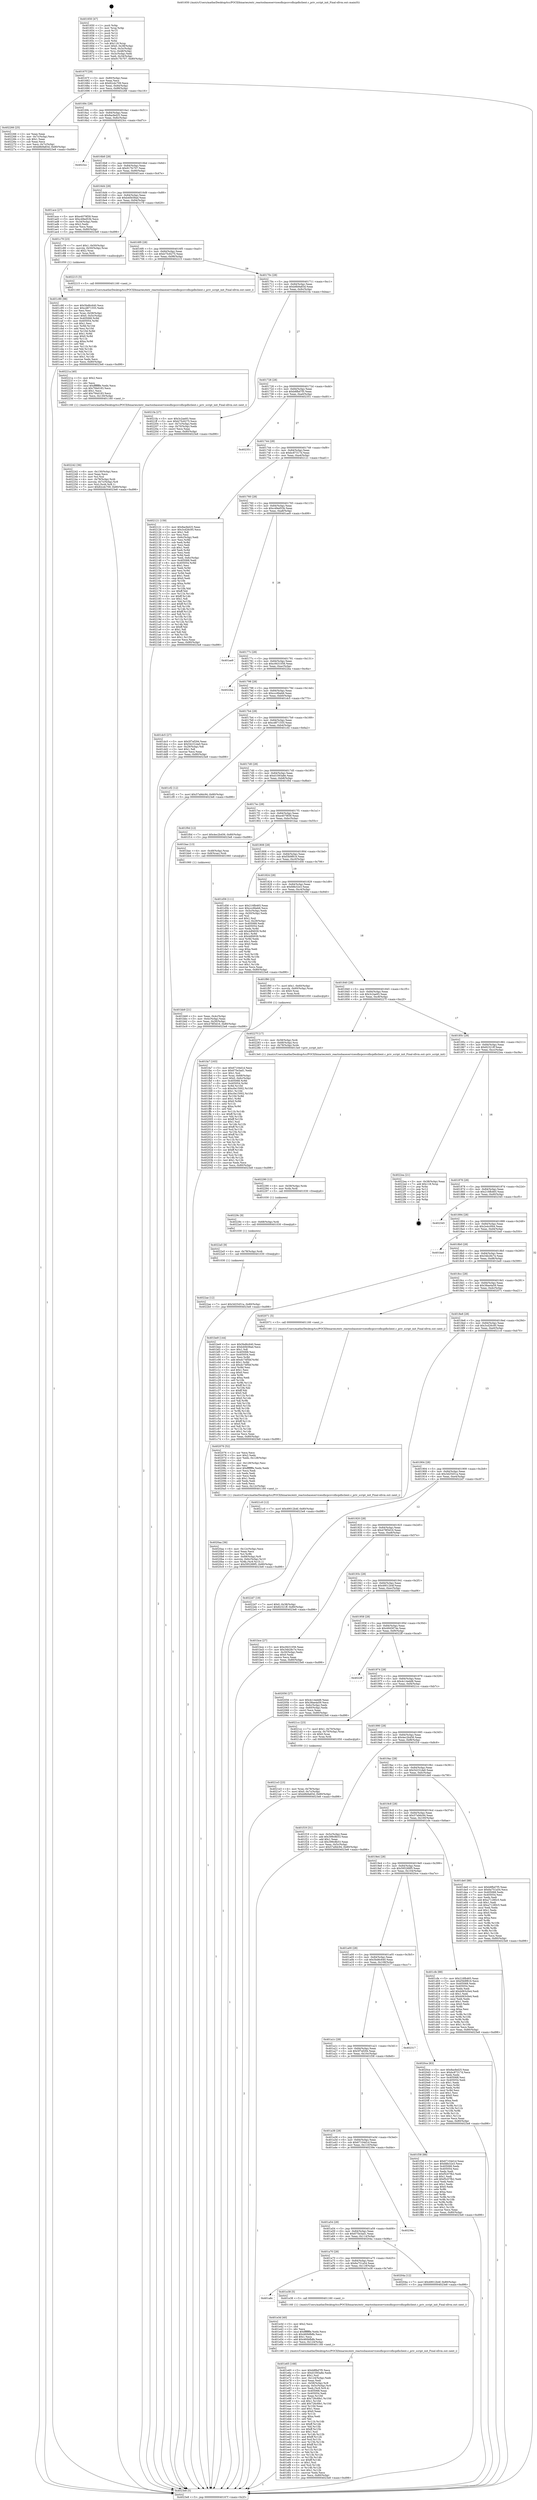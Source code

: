 digraph "0x401650" {
  label = "0x401650 (/mnt/c/Users/mathe/Desktop/tcc/POCII/binaries/extr_reactosbaseservicesdhcpcsvcdhcpdhclient.c_priv_script_init_Final-ollvm.out::main(0))"
  labelloc = "t"
  node[shape=record]

  Entry [label="",width=0.3,height=0.3,shape=circle,fillcolor=black,style=filled]
  "0x40167f" [label="{
     0x40167f [29]\l
     | [instrs]\l
     &nbsp;&nbsp;0x40167f \<+3\>: mov -0x80(%rbp),%eax\l
     &nbsp;&nbsp;0x401682 \<+2\>: mov %eax,%ecx\l
     &nbsp;&nbsp;0x401684 \<+6\>: sub $0x82cdc709,%ecx\l
     &nbsp;&nbsp;0x40168a \<+6\>: mov %eax,-0x84(%rbp)\l
     &nbsp;&nbsp;0x401690 \<+6\>: mov %ecx,-0x88(%rbp)\l
     &nbsp;&nbsp;0x401696 \<+6\>: je 0000000000402266 \<main+0xc16\>\l
  }"]
  "0x402266" [label="{
     0x402266 [25]\l
     | [instrs]\l
     &nbsp;&nbsp;0x402266 \<+2\>: xor %eax,%eax\l
     &nbsp;&nbsp;0x402268 \<+3\>: mov -0x7c(%rbp),%ecx\l
     &nbsp;&nbsp;0x40226b \<+3\>: sub $0x1,%eax\l
     &nbsp;&nbsp;0x40226e \<+2\>: sub %eax,%ecx\l
     &nbsp;&nbsp;0x402270 \<+3\>: mov %ecx,-0x7c(%rbp)\l
     &nbsp;&nbsp;0x402273 \<+7\>: movl $0xb8b9a83d,-0x80(%rbp)\l
     &nbsp;&nbsp;0x40227a \<+5\>: jmp 00000000004023e8 \<main+0xd98\>\l
  }"]
  "0x40169c" [label="{
     0x40169c [28]\l
     | [instrs]\l
     &nbsp;&nbsp;0x40169c \<+5\>: jmp 00000000004016a1 \<main+0x51\>\l
     &nbsp;&nbsp;0x4016a1 \<+6\>: mov -0x84(%rbp),%eax\l
     &nbsp;&nbsp;0x4016a7 \<+5\>: sub $0x8acfed25,%eax\l
     &nbsp;&nbsp;0x4016ac \<+6\>: mov %eax,-0x8c(%rbp)\l
     &nbsp;&nbsp;0x4016b2 \<+6\>: je 00000000004023cc \<main+0xd7c\>\l
  }"]
  Exit [label="",width=0.3,height=0.3,shape=circle,fillcolor=black,style=filled,peripheries=2]
  "0x4023cc" [label="{
     0x4023cc\l
  }", style=dashed]
  "0x4016b8" [label="{
     0x4016b8 [28]\l
     | [instrs]\l
     &nbsp;&nbsp;0x4016b8 \<+5\>: jmp 00000000004016bd \<main+0x6d\>\l
     &nbsp;&nbsp;0x4016bd \<+6\>: mov -0x84(%rbp),%eax\l
     &nbsp;&nbsp;0x4016c3 \<+5\>: sub $0x917fc707,%eax\l
     &nbsp;&nbsp;0x4016c8 \<+6\>: mov %eax,-0x90(%rbp)\l
     &nbsp;&nbsp;0x4016ce \<+6\>: je 0000000000401ace \<main+0x47e\>\l
  }"]
  "0x4022ae" [label="{
     0x4022ae [12]\l
     | [instrs]\l
     &nbsp;&nbsp;0x4022ae \<+7\>: movl $0x3d25451a,-0x80(%rbp)\l
     &nbsp;&nbsp;0x4022b5 \<+5\>: jmp 00000000004023e8 \<main+0xd98\>\l
  }"]
  "0x401ace" [label="{
     0x401ace [27]\l
     | [instrs]\l
     &nbsp;&nbsp;0x401ace \<+5\>: mov $0xe4079f39,%eax\l
     &nbsp;&nbsp;0x401ad3 \<+5\>: mov $0xc49ed53b,%ecx\l
     &nbsp;&nbsp;0x401ad8 \<+3\>: mov -0x34(%rbp),%edx\l
     &nbsp;&nbsp;0x401adb \<+3\>: cmp $0x2,%edx\l
     &nbsp;&nbsp;0x401ade \<+3\>: cmovne %ecx,%eax\l
     &nbsp;&nbsp;0x401ae1 \<+3\>: mov %eax,-0x80(%rbp)\l
     &nbsp;&nbsp;0x401ae4 \<+5\>: jmp 00000000004023e8 \<main+0xd98\>\l
  }"]
  "0x4016d4" [label="{
     0x4016d4 [28]\l
     | [instrs]\l
     &nbsp;&nbsp;0x4016d4 \<+5\>: jmp 00000000004016d9 \<main+0x89\>\l
     &nbsp;&nbsp;0x4016d9 \<+6\>: mov -0x84(%rbp),%eax\l
     &nbsp;&nbsp;0x4016df \<+5\>: sub $0xb40b58ad,%eax\l
     &nbsp;&nbsp;0x4016e4 \<+6\>: mov %eax,-0x94(%rbp)\l
     &nbsp;&nbsp;0x4016ea \<+6\>: je 0000000000401c79 \<main+0x629\>\l
  }"]
  "0x4023e8" [label="{
     0x4023e8 [5]\l
     | [instrs]\l
     &nbsp;&nbsp;0x4023e8 \<+5\>: jmp 000000000040167f \<main+0x2f\>\l
  }"]
  "0x401650" [label="{
     0x401650 [47]\l
     | [instrs]\l
     &nbsp;&nbsp;0x401650 \<+1\>: push %rbp\l
     &nbsp;&nbsp;0x401651 \<+3\>: mov %rsp,%rbp\l
     &nbsp;&nbsp;0x401654 \<+2\>: push %r15\l
     &nbsp;&nbsp;0x401656 \<+2\>: push %r14\l
     &nbsp;&nbsp;0x401658 \<+2\>: push %r13\l
     &nbsp;&nbsp;0x40165a \<+2\>: push %r12\l
     &nbsp;&nbsp;0x40165c \<+1\>: push %rbx\l
     &nbsp;&nbsp;0x40165d \<+7\>: sub $0x118,%rsp\l
     &nbsp;&nbsp;0x401664 \<+7\>: movl $0x0,-0x38(%rbp)\l
     &nbsp;&nbsp;0x40166b \<+3\>: mov %edi,-0x3c(%rbp)\l
     &nbsp;&nbsp;0x40166e \<+4\>: mov %rsi,-0x48(%rbp)\l
     &nbsp;&nbsp;0x401672 \<+3\>: mov -0x3c(%rbp),%edi\l
     &nbsp;&nbsp;0x401675 \<+3\>: mov %edi,-0x34(%rbp)\l
     &nbsp;&nbsp;0x401678 \<+7\>: movl $0x917fc707,-0x80(%rbp)\l
  }"]
  "0x4022a5" [label="{
     0x4022a5 [9]\l
     | [instrs]\l
     &nbsp;&nbsp;0x4022a5 \<+4\>: mov -0x78(%rbp),%rdi\l
     &nbsp;&nbsp;0x4022a9 \<+5\>: call 0000000000401030 \<free@plt\>\l
     | [calls]\l
     &nbsp;&nbsp;0x401030 \{1\} (unknown)\l
  }"]
  "0x401c79" [label="{
     0x401c79 [23]\l
     | [instrs]\l
     &nbsp;&nbsp;0x401c79 \<+7\>: movl $0x1,-0x50(%rbp)\l
     &nbsp;&nbsp;0x401c80 \<+4\>: movslq -0x50(%rbp),%rax\l
     &nbsp;&nbsp;0x401c84 \<+4\>: shl $0x2,%rax\l
     &nbsp;&nbsp;0x401c88 \<+3\>: mov %rax,%rdi\l
     &nbsp;&nbsp;0x401c8b \<+5\>: call 0000000000401050 \<malloc@plt\>\l
     | [calls]\l
     &nbsp;&nbsp;0x401050 \{1\} (unknown)\l
  }"]
  "0x4016f0" [label="{
     0x4016f0 [28]\l
     | [instrs]\l
     &nbsp;&nbsp;0x4016f0 \<+5\>: jmp 00000000004016f5 \<main+0xa5\>\l
     &nbsp;&nbsp;0x4016f5 \<+6\>: mov -0x84(%rbp),%eax\l
     &nbsp;&nbsp;0x4016fb \<+5\>: sub $0xb75c6275,%eax\l
     &nbsp;&nbsp;0x401700 \<+6\>: mov %eax,-0x98(%rbp)\l
     &nbsp;&nbsp;0x401706 \<+6\>: je 0000000000402215 \<main+0xbc5\>\l
  }"]
  "0x40229c" [label="{
     0x40229c [9]\l
     | [instrs]\l
     &nbsp;&nbsp;0x40229c \<+4\>: mov -0x68(%rbp),%rdi\l
     &nbsp;&nbsp;0x4022a0 \<+5\>: call 0000000000401030 \<free@plt\>\l
     | [calls]\l
     &nbsp;&nbsp;0x401030 \{1\} (unknown)\l
  }"]
  "0x402215" [label="{
     0x402215 [5]\l
     | [instrs]\l
     &nbsp;&nbsp;0x402215 \<+5\>: call 0000000000401160 \<next_i\>\l
     | [calls]\l
     &nbsp;&nbsp;0x401160 \{1\} (/mnt/c/Users/mathe/Desktop/tcc/POCII/binaries/extr_reactosbaseservicesdhcpcsvcdhcpdhclient.c_priv_script_init_Final-ollvm.out::next_i)\l
  }"]
  "0x40170c" [label="{
     0x40170c [28]\l
     | [instrs]\l
     &nbsp;&nbsp;0x40170c \<+5\>: jmp 0000000000401711 \<main+0xc1\>\l
     &nbsp;&nbsp;0x401711 \<+6\>: mov -0x84(%rbp),%eax\l
     &nbsp;&nbsp;0x401717 \<+5\>: sub $0xb8b9a83d,%eax\l
     &nbsp;&nbsp;0x40171c \<+6\>: mov %eax,-0x9c(%rbp)\l
     &nbsp;&nbsp;0x401722 \<+6\>: je 00000000004021fa \<main+0xbaa\>\l
  }"]
  "0x402290" [label="{
     0x402290 [12]\l
     | [instrs]\l
     &nbsp;&nbsp;0x402290 \<+4\>: mov -0x58(%rbp),%rdx\l
     &nbsp;&nbsp;0x402294 \<+3\>: mov %rdx,%rdi\l
     &nbsp;&nbsp;0x402297 \<+5\>: call 0000000000401030 \<free@plt\>\l
     | [calls]\l
     &nbsp;&nbsp;0x401030 \{1\} (unknown)\l
  }"]
  "0x4021fa" [label="{
     0x4021fa [27]\l
     | [instrs]\l
     &nbsp;&nbsp;0x4021fa \<+5\>: mov $0x3c2ae93,%eax\l
     &nbsp;&nbsp;0x4021ff \<+5\>: mov $0xb75c6275,%ecx\l
     &nbsp;&nbsp;0x402204 \<+3\>: mov -0x7c(%rbp),%edx\l
     &nbsp;&nbsp;0x402207 \<+3\>: cmp -0x70(%rbp),%edx\l
     &nbsp;&nbsp;0x40220a \<+3\>: cmovl %ecx,%eax\l
     &nbsp;&nbsp;0x40220d \<+3\>: mov %eax,-0x80(%rbp)\l
     &nbsp;&nbsp;0x402210 \<+5\>: jmp 00000000004023e8 \<main+0xd98\>\l
  }"]
  "0x401728" [label="{
     0x401728 [28]\l
     | [instrs]\l
     &nbsp;&nbsp;0x401728 \<+5\>: jmp 000000000040172d \<main+0xdd\>\l
     &nbsp;&nbsp;0x40172d \<+6\>: mov -0x84(%rbp),%eax\l
     &nbsp;&nbsp;0x401733 \<+5\>: sub $0xb8fbd7f5,%eax\l
     &nbsp;&nbsp;0x401738 \<+6\>: mov %eax,-0xa0(%rbp)\l
     &nbsp;&nbsp;0x40173e \<+6\>: je 0000000000402351 \<main+0xd01\>\l
  }"]
  "0x402242" [label="{
     0x402242 [36]\l
     | [instrs]\l
     &nbsp;&nbsp;0x402242 \<+6\>: mov -0x130(%rbp),%ecx\l
     &nbsp;&nbsp;0x402248 \<+3\>: imul %eax,%ecx\l
     &nbsp;&nbsp;0x40224b \<+3\>: mov %cl,%sil\l
     &nbsp;&nbsp;0x40224e \<+4\>: mov -0x78(%rbp),%rdi\l
     &nbsp;&nbsp;0x402252 \<+4\>: movslq -0x7c(%rbp),%r8\l
     &nbsp;&nbsp;0x402256 \<+4\>: mov %sil,(%rdi,%r8,1)\l
     &nbsp;&nbsp;0x40225a \<+7\>: movl $0x82cdc709,-0x80(%rbp)\l
     &nbsp;&nbsp;0x402261 \<+5\>: jmp 00000000004023e8 \<main+0xd98\>\l
  }"]
  "0x402351" [label="{
     0x402351\l
  }", style=dashed]
  "0x401744" [label="{
     0x401744 [28]\l
     | [instrs]\l
     &nbsp;&nbsp;0x401744 \<+5\>: jmp 0000000000401749 \<main+0xf9\>\l
     &nbsp;&nbsp;0x401749 \<+6\>: mov -0x84(%rbp),%eax\l
     &nbsp;&nbsp;0x40174f \<+5\>: sub $0xbc87317d,%eax\l
     &nbsp;&nbsp;0x401754 \<+6\>: mov %eax,-0xa4(%rbp)\l
     &nbsp;&nbsp;0x40175a \<+6\>: je 0000000000402121 \<main+0xad1\>\l
  }"]
  "0x40221a" [label="{
     0x40221a [40]\l
     | [instrs]\l
     &nbsp;&nbsp;0x40221a \<+5\>: mov $0x2,%ecx\l
     &nbsp;&nbsp;0x40221f \<+1\>: cltd\l
     &nbsp;&nbsp;0x402220 \<+2\>: idiv %ecx\l
     &nbsp;&nbsp;0x402222 \<+6\>: imul $0xfffffffe,%edx,%ecx\l
     &nbsp;&nbsp;0x402228 \<+6\>: sub $0x794d183,%ecx\l
     &nbsp;&nbsp;0x40222e \<+3\>: add $0x1,%ecx\l
     &nbsp;&nbsp;0x402231 \<+6\>: add $0x794d183,%ecx\l
     &nbsp;&nbsp;0x402237 \<+6\>: mov %ecx,-0x130(%rbp)\l
     &nbsp;&nbsp;0x40223d \<+5\>: call 0000000000401160 \<next_i\>\l
     | [calls]\l
     &nbsp;&nbsp;0x401160 \{1\} (/mnt/c/Users/mathe/Desktop/tcc/POCII/binaries/extr_reactosbaseservicesdhcpcsvcdhcpdhclient.c_priv_script_init_Final-ollvm.out::next_i)\l
  }"]
  "0x402121" [label="{
     0x402121 [159]\l
     | [instrs]\l
     &nbsp;&nbsp;0x402121 \<+5\>: mov $0x8acfed25,%eax\l
     &nbsp;&nbsp;0x402126 \<+5\>: mov $0x3cd26c95,%ecx\l
     &nbsp;&nbsp;0x40212b \<+2\>: mov $0x1,%dl\l
     &nbsp;&nbsp;0x40212d \<+2\>: xor %esi,%esi\l
     &nbsp;&nbsp;0x40212f \<+3\>: mov -0x6c(%rbp),%edi\l
     &nbsp;&nbsp;0x402132 \<+3\>: mov %esi,%r8d\l
     &nbsp;&nbsp;0x402135 \<+3\>: sub %edi,%r8d\l
     &nbsp;&nbsp;0x402138 \<+2\>: mov %esi,%edi\l
     &nbsp;&nbsp;0x40213a \<+3\>: sub $0x1,%edi\l
     &nbsp;&nbsp;0x40213d \<+3\>: add %edi,%r8d\l
     &nbsp;&nbsp;0x402140 \<+2\>: mov %esi,%edi\l
     &nbsp;&nbsp;0x402142 \<+3\>: sub %r8d,%edi\l
     &nbsp;&nbsp;0x402145 \<+3\>: mov %edi,-0x6c(%rbp)\l
     &nbsp;&nbsp;0x402148 \<+7\>: mov 0x405068,%edi\l
     &nbsp;&nbsp;0x40214f \<+8\>: mov 0x405054,%r8d\l
     &nbsp;&nbsp;0x402157 \<+3\>: sub $0x1,%esi\l
     &nbsp;&nbsp;0x40215a \<+3\>: mov %edi,%r9d\l
     &nbsp;&nbsp;0x40215d \<+3\>: add %esi,%r9d\l
     &nbsp;&nbsp;0x402160 \<+4\>: imul %r9d,%edi\l
     &nbsp;&nbsp;0x402164 \<+3\>: and $0x1,%edi\l
     &nbsp;&nbsp;0x402167 \<+3\>: cmp $0x0,%edi\l
     &nbsp;&nbsp;0x40216a \<+4\>: sete %r10b\l
     &nbsp;&nbsp;0x40216e \<+4\>: cmp $0xa,%r8d\l
     &nbsp;&nbsp;0x402172 \<+4\>: setl %r11b\l
     &nbsp;&nbsp;0x402176 \<+3\>: mov %r10b,%bl\l
     &nbsp;&nbsp;0x402179 \<+3\>: xor $0xff,%bl\l
     &nbsp;&nbsp;0x40217c \<+3\>: mov %r11b,%r14b\l
     &nbsp;&nbsp;0x40217f \<+4\>: xor $0xff,%r14b\l
     &nbsp;&nbsp;0x402183 \<+3\>: xor $0x1,%dl\l
     &nbsp;&nbsp;0x402186 \<+3\>: mov %bl,%r15b\l
     &nbsp;&nbsp;0x402189 \<+4\>: and $0xff,%r15b\l
     &nbsp;&nbsp;0x40218d \<+3\>: and %dl,%r10b\l
     &nbsp;&nbsp;0x402190 \<+3\>: mov %r14b,%r12b\l
     &nbsp;&nbsp;0x402193 \<+4\>: and $0xff,%r12b\l
     &nbsp;&nbsp;0x402197 \<+3\>: and %dl,%r11b\l
     &nbsp;&nbsp;0x40219a \<+3\>: or %r10b,%r15b\l
     &nbsp;&nbsp;0x40219d \<+3\>: or %r11b,%r12b\l
     &nbsp;&nbsp;0x4021a0 \<+3\>: xor %r12b,%r15b\l
     &nbsp;&nbsp;0x4021a3 \<+3\>: or %r14b,%bl\l
     &nbsp;&nbsp;0x4021a6 \<+3\>: xor $0xff,%bl\l
     &nbsp;&nbsp;0x4021a9 \<+3\>: or $0x1,%dl\l
     &nbsp;&nbsp;0x4021ac \<+2\>: and %dl,%bl\l
     &nbsp;&nbsp;0x4021ae \<+3\>: or %bl,%r15b\l
     &nbsp;&nbsp;0x4021b1 \<+4\>: test $0x1,%r15b\l
     &nbsp;&nbsp;0x4021b5 \<+3\>: cmovne %ecx,%eax\l
     &nbsp;&nbsp;0x4021b8 \<+3\>: mov %eax,-0x80(%rbp)\l
     &nbsp;&nbsp;0x4021bb \<+5\>: jmp 00000000004023e8 \<main+0xd98\>\l
  }"]
  "0x401760" [label="{
     0x401760 [28]\l
     | [instrs]\l
     &nbsp;&nbsp;0x401760 \<+5\>: jmp 0000000000401765 \<main+0x115\>\l
     &nbsp;&nbsp;0x401765 \<+6\>: mov -0x84(%rbp),%eax\l
     &nbsp;&nbsp;0x40176b \<+5\>: sub $0xc49ed53b,%eax\l
     &nbsp;&nbsp;0x401770 \<+6\>: mov %eax,-0xa8(%rbp)\l
     &nbsp;&nbsp;0x401776 \<+6\>: je 0000000000401ae9 \<main+0x499\>\l
  }"]
  "0x4021e3" [label="{
     0x4021e3 [23]\l
     | [instrs]\l
     &nbsp;&nbsp;0x4021e3 \<+4\>: mov %rax,-0x78(%rbp)\l
     &nbsp;&nbsp;0x4021e7 \<+7\>: movl $0x0,-0x7c(%rbp)\l
     &nbsp;&nbsp;0x4021ee \<+7\>: movl $0xb8b9a83d,-0x80(%rbp)\l
     &nbsp;&nbsp;0x4021f5 \<+5\>: jmp 00000000004023e8 \<main+0xd98\>\l
  }"]
  "0x401ae9" [label="{
     0x401ae9\l
  }", style=dashed]
  "0x40177c" [label="{
     0x40177c [28]\l
     | [instrs]\l
     &nbsp;&nbsp;0x40177c \<+5\>: jmp 0000000000401781 \<main+0x131\>\l
     &nbsp;&nbsp;0x401781 \<+6\>: mov -0x84(%rbp),%eax\l
     &nbsp;&nbsp;0x401787 \<+5\>: sub $0xc9431056,%eax\l
     &nbsp;&nbsp;0x40178c \<+6\>: mov %eax,-0xac(%rbp)\l
     &nbsp;&nbsp;0x401792 \<+6\>: je 00000000004022ba \<main+0xc6a\>\l
  }"]
  "0x4020aa" [label="{
     0x4020aa [36]\l
     | [instrs]\l
     &nbsp;&nbsp;0x4020aa \<+6\>: mov -0x12c(%rbp),%ecx\l
     &nbsp;&nbsp;0x4020b0 \<+3\>: imul %eax,%ecx\l
     &nbsp;&nbsp;0x4020b3 \<+3\>: mov %cl,%r8b\l
     &nbsp;&nbsp;0x4020b6 \<+4\>: mov -0x68(%rbp),%r9\l
     &nbsp;&nbsp;0x4020ba \<+4\>: movslq -0x6c(%rbp),%r10\l
     &nbsp;&nbsp;0x4020be \<+4\>: mov %r8b,(%r9,%r10,1)\l
     &nbsp;&nbsp;0x4020c2 \<+7\>: movl $0x595289f5,-0x80(%rbp)\l
     &nbsp;&nbsp;0x4020c9 \<+5\>: jmp 00000000004023e8 \<main+0xd98\>\l
  }"]
  "0x4022ba" [label="{
     0x4022ba\l
  }", style=dashed]
  "0x401798" [label="{
     0x401798 [28]\l
     | [instrs]\l
     &nbsp;&nbsp;0x401798 \<+5\>: jmp 000000000040179d \<main+0x14d\>\l
     &nbsp;&nbsp;0x40179d \<+6\>: mov -0x84(%rbp),%eax\l
     &nbsp;&nbsp;0x4017a3 \<+5\>: sub $0xccc6beb6,%eax\l
     &nbsp;&nbsp;0x4017a8 \<+6\>: mov %eax,-0xb0(%rbp)\l
     &nbsp;&nbsp;0x4017ae \<+6\>: je 0000000000401dc5 \<main+0x775\>\l
  }"]
  "0x402076" [label="{
     0x402076 [52]\l
     | [instrs]\l
     &nbsp;&nbsp;0x402076 \<+2\>: xor %ecx,%ecx\l
     &nbsp;&nbsp;0x402078 \<+5\>: mov $0x2,%edx\l
     &nbsp;&nbsp;0x40207d \<+6\>: mov %edx,-0x128(%rbp)\l
     &nbsp;&nbsp;0x402083 \<+1\>: cltd\l
     &nbsp;&nbsp;0x402084 \<+6\>: mov -0x128(%rbp),%esi\l
     &nbsp;&nbsp;0x40208a \<+2\>: idiv %esi\l
     &nbsp;&nbsp;0x40208c \<+6\>: imul $0xfffffffe,%edx,%edx\l
     &nbsp;&nbsp;0x402092 \<+2\>: mov %ecx,%edi\l
     &nbsp;&nbsp;0x402094 \<+2\>: sub %edx,%edi\l
     &nbsp;&nbsp;0x402096 \<+2\>: mov %ecx,%edx\l
     &nbsp;&nbsp;0x402098 \<+3\>: sub $0x1,%edx\l
     &nbsp;&nbsp;0x40209b \<+2\>: add %edx,%edi\l
     &nbsp;&nbsp;0x40209d \<+2\>: sub %edi,%ecx\l
     &nbsp;&nbsp;0x40209f \<+6\>: mov %ecx,-0x12c(%rbp)\l
     &nbsp;&nbsp;0x4020a5 \<+5\>: call 0000000000401160 \<next_i\>\l
     | [calls]\l
     &nbsp;&nbsp;0x401160 \{1\} (/mnt/c/Users/mathe/Desktop/tcc/POCII/binaries/extr_reactosbaseservicesdhcpcsvcdhcpdhclient.c_priv_script_init_Final-ollvm.out::next_i)\l
  }"]
  "0x401dc5" [label="{
     0x401dc5 [27]\l
     | [instrs]\l
     &nbsp;&nbsp;0x401dc5 \<+5\>: mov $0x5f7ef294,%eax\l
     &nbsp;&nbsp;0x401dca \<+5\>: mov $0x54231da0,%ecx\l
     &nbsp;&nbsp;0x401dcf \<+3\>: mov -0x29(%rbp),%dl\l
     &nbsp;&nbsp;0x401dd2 \<+3\>: test $0x1,%dl\l
     &nbsp;&nbsp;0x401dd5 \<+3\>: cmovne %ecx,%eax\l
     &nbsp;&nbsp;0x401dd8 \<+3\>: mov %eax,-0x80(%rbp)\l
     &nbsp;&nbsp;0x401ddb \<+5\>: jmp 00000000004023e8 \<main+0xd98\>\l
  }"]
  "0x4017b4" [label="{
     0x4017b4 [28]\l
     | [instrs]\l
     &nbsp;&nbsp;0x4017b4 \<+5\>: jmp 00000000004017b9 \<main+0x169\>\l
     &nbsp;&nbsp;0x4017b9 \<+6\>: mov -0x84(%rbp),%eax\l
     &nbsp;&nbsp;0x4017bf \<+5\>: sub $0xcd871555,%eax\l
     &nbsp;&nbsp;0x4017c4 \<+6\>: mov %eax,-0xb4(%rbp)\l
     &nbsp;&nbsp;0x4017ca \<+6\>: je 0000000000401cf2 \<main+0x6a2\>\l
  }"]
  "0x401fa7" [label="{
     0x401fa7 [163]\l
     | [instrs]\l
     &nbsp;&nbsp;0x401fa7 \<+5\>: mov $0x67104d1d,%ecx\l
     &nbsp;&nbsp;0x401fac \<+5\>: mov $0x675e3ad1,%edx\l
     &nbsp;&nbsp;0x401fb1 \<+3\>: mov $0x1,%sil\l
     &nbsp;&nbsp;0x401fb4 \<+4\>: mov %rax,-0x68(%rbp)\l
     &nbsp;&nbsp;0x401fb8 \<+7\>: movl $0x0,-0x6c(%rbp)\l
     &nbsp;&nbsp;0x401fbf \<+8\>: mov 0x405068,%r8d\l
     &nbsp;&nbsp;0x401fc7 \<+8\>: mov 0x405054,%r9d\l
     &nbsp;&nbsp;0x401fcf \<+3\>: mov %r8d,%r10d\l
     &nbsp;&nbsp;0x401fd2 \<+7\>: sub $0xc0e15002,%r10d\l
     &nbsp;&nbsp;0x401fd9 \<+4\>: sub $0x1,%r10d\l
     &nbsp;&nbsp;0x401fdd \<+7\>: add $0xc0e15002,%r10d\l
     &nbsp;&nbsp;0x401fe4 \<+4\>: imul %r10d,%r8d\l
     &nbsp;&nbsp;0x401fe8 \<+4\>: and $0x1,%r8d\l
     &nbsp;&nbsp;0x401fec \<+4\>: cmp $0x0,%r8d\l
     &nbsp;&nbsp;0x401ff0 \<+4\>: sete %r11b\l
     &nbsp;&nbsp;0x401ff4 \<+4\>: cmp $0xa,%r9d\l
     &nbsp;&nbsp;0x401ff8 \<+3\>: setl %bl\l
     &nbsp;&nbsp;0x401ffb \<+3\>: mov %r11b,%r14b\l
     &nbsp;&nbsp;0x401ffe \<+4\>: xor $0xff,%r14b\l
     &nbsp;&nbsp;0x402002 \<+3\>: mov %bl,%r15b\l
     &nbsp;&nbsp;0x402005 \<+4\>: xor $0xff,%r15b\l
     &nbsp;&nbsp;0x402009 \<+4\>: xor $0x1,%sil\l
     &nbsp;&nbsp;0x40200d \<+3\>: mov %r14b,%r12b\l
     &nbsp;&nbsp;0x402010 \<+4\>: and $0xff,%r12b\l
     &nbsp;&nbsp;0x402014 \<+3\>: and %sil,%r11b\l
     &nbsp;&nbsp;0x402017 \<+3\>: mov %r15b,%r13b\l
     &nbsp;&nbsp;0x40201a \<+4\>: and $0xff,%r13b\l
     &nbsp;&nbsp;0x40201e \<+3\>: and %sil,%bl\l
     &nbsp;&nbsp;0x402021 \<+3\>: or %r11b,%r12b\l
     &nbsp;&nbsp;0x402024 \<+3\>: or %bl,%r13b\l
     &nbsp;&nbsp;0x402027 \<+3\>: xor %r13b,%r12b\l
     &nbsp;&nbsp;0x40202a \<+3\>: or %r15b,%r14b\l
     &nbsp;&nbsp;0x40202d \<+4\>: xor $0xff,%r14b\l
     &nbsp;&nbsp;0x402031 \<+4\>: or $0x1,%sil\l
     &nbsp;&nbsp;0x402035 \<+3\>: and %sil,%r14b\l
     &nbsp;&nbsp;0x402038 \<+3\>: or %r14b,%r12b\l
     &nbsp;&nbsp;0x40203b \<+4\>: test $0x1,%r12b\l
     &nbsp;&nbsp;0x40203f \<+3\>: cmovne %edx,%ecx\l
     &nbsp;&nbsp;0x402042 \<+3\>: mov %ecx,-0x80(%rbp)\l
     &nbsp;&nbsp;0x402045 \<+5\>: jmp 00000000004023e8 \<main+0xd98\>\l
  }"]
  "0x401cf2" [label="{
     0x401cf2 [12]\l
     | [instrs]\l
     &nbsp;&nbsp;0x401cf2 \<+7\>: movl $0x57a9dc94,-0x80(%rbp)\l
     &nbsp;&nbsp;0x401cf9 \<+5\>: jmp 00000000004023e8 \<main+0xd98\>\l
  }"]
  "0x4017d0" [label="{
     0x4017d0 [28]\l
     | [instrs]\l
     &nbsp;&nbsp;0x4017d0 \<+5\>: jmp 00000000004017d5 \<main+0x185\>\l
     &nbsp;&nbsp;0x4017d5 \<+6\>: mov -0x84(%rbp),%eax\l
     &nbsp;&nbsp;0x4017db \<+5\>: sub $0xd1093a8e,%eax\l
     &nbsp;&nbsp;0x4017e0 \<+6\>: mov %eax,-0xb8(%rbp)\l
     &nbsp;&nbsp;0x4017e6 \<+6\>: je 0000000000401f0d \<main+0x8bd\>\l
  }"]
  "0x401e65" [label="{
     0x401e65 [168]\l
     | [instrs]\l
     &nbsp;&nbsp;0x401e65 \<+5\>: mov $0xb8fbd7f5,%ecx\l
     &nbsp;&nbsp;0x401e6a \<+5\>: mov $0xd1093a8e,%edx\l
     &nbsp;&nbsp;0x401e6f \<+3\>: mov $0x1,%sil\l
     &nbsp;&nbsp;0x401e72 \<+6\>: mov -0x124(%rbp),%edi\l
     &nbsp;&nbsp;0x401e78 \<+3\>: imul %eax,%edi\l
     &nbsp;&nbsp;0x401e7b \<+4\>: mov -0x58(%rbp),%r8\l
     &nbsp;&nbsp;0x401e7f \<+4\>: movslq -0x5c(%rbp),%r9\l
     &nbsp;&nbsp;0x401e83 \<+4\>: mov %edi,(%r8,%r9,4)\l
     &nbsp;&nbsp;0x401e87 \<+7\>: mov 0x405068,%eax\l
     &nbsp;&nbsp;0x401e8e \<+7\>: mov 0x405054,%edi\l
     &nbsp;&nbsp;0x401e95 \<+3\>: mov %eax,%r10d\l
     &nbsp;&nbsp;0x401e98 \<+7\>: sub $0x726c6fe1,%r10d\l
     &nbsp;&nbsp;0x401e9f \<+4\>: sub $0x1,%r10d\l
     &nbsp;&nbsp;0x401ea3 \<+7\>: add $0x726c6fe1,%r10d\l
     &nbsp;&nbsp;0x401eaa \<+4\>: imul %r10d,%eax\l
     &nbsp;&nbsp;0x401eae \<+3\>: and $0x1,%eax\l
     &nbsp;&nbsp;0x401eb1 \<+3\>: cmp $0x0,%eax\l
     &nbsp;&nbsp;0x401eb4 \<+4\>: sete %r11b\l
     &nbsp;&nbsp;0x401eb8 \<+3\>: cmp $0xa,%edi\l
     &nbsp;&nbsp;0x401ebb \<+3\>: setl %bl\l
     &nbsp;&nbsp;0x401ebe \<+3\>: mov %r11b,%r14b\l
     &nbsp;&nbsp;0x401ec1 \<+4\>: xor $0xff,%r14b\l
     &nbsp;&nbsp;0x401ec5 \<+3\>: mov %bl,%r15b\l
     &nbsp;&nbsp;0x401ec8 \<+4\>: xor $0xff,%r15b\l
     &nbsp;&nbsp;0x401ecc \<+4\>: xor $0x1,%sil\l
     &nbsp;&nbsp;0x401ed0 \<+3\>: mov %r14b,%r12b\l
     &nbsp;&nbsp;0x401ed3 \<+4\>: and $0xff,%r12b\l
     &nbsp;&nbsp;0x401ed7 \<+3\>: and %sil,%r11b\l
     &nbsp;&nbsp;0x401eda \<+3\>: mov %r15b,%r13b\l
     &nbsp;&nbsp;0x401edd \<+4\>: and $0xff,%r13b\l
     &nbsp;&nbsp;0x401ee1 \<+3\>: and %sil,%bl\l
     &nbsp;&nbsp;0x401ee4 \<+3\>: or %r11b,%r12b\l
     &nbsp;&nbsp;0x401ee7 \<+3\>: or %bl,%r13b\l
     &nbsp;&nbsp;0x401eea \<+3\>: xor %r13b,%r12b\l
     &nbsp;&nbsp;0x401eed \<+3\>: or %r15b,%r14b\l
     &nbsp;&nbsp;0x401ef0 \<+4\>: xor $0xff,%r14b\l
     &nbsp;&nbsp;0x401ef4 \<+4\>: or $0x1,%sil\l
     &nbsp;&nbsp;0x401ef8 \<+3\>: and %sil,%r14b\l
     &nbsp;&nbsp;0x401efb \<+3\>: or %r14b,%r12b\l
     &nbsp;&nbsp;0x401efe \<+4\>: test $0x1,%r12b\l
     &nbsp;&nbsp;0x401f02 \<+3\>: cmovne %edx,%ecx\l
     &nbsp;&nbsp;0x401f05 \<+3\>: mov %ecx,-0x80(%rbp)\l
     &nbsp;&nbsp;0x401f08 \<+5\>: jmp 00000000004023e8 \<main+0xd98\>\l
  }"]
  "0x401f0d" [label="{
     0x401f0d [12]\l
     | [instrs]\l
     &nbsp;&nbsp;0x401f0d \<+7\>: movl $0x4ec2b456,-0x80(%rbp)\l
     &nbsp;&nbsp;0x401f14 \<+5\>: jmp 00000000004023e8 \<main+0xd98\>\l
  }"]
  "0x4017ec" [label="{
     0x4017ec [28]\l
     | [instrs]\l
     &nbsp;&nbsp;0x4017ec \<+5\>: jmp 00000000004017f1 \<main+0x1a1\>\l
     &nbsp;&nbsp;0x4017f1 \<+6\>: mov -0x84(%rbp),%eax\l
     &nbsp;&nbsp;0x4017f7 \<+5\>: sub $0xe4079f39,%eax\l
     &nbsp;&nbsp;0x4017fc \<+6\>: mov %eax,-0xbc(%rbp)\l
     &nbsp;&nbsp;0x401802 \<+6\>: je 0000000000401bac \<main+0x55c\>\l
  }"]
  "0x401e3d" [label="{
     0x401e3d [40]\l
     | [instrs]\l
     &nbsp;&nbsp;0x401e3d \<+5\>: mov $0x2,%ecx\l
     &nbsp;&nbsp;0x401e42 \<+1\>: cltd\l
     &nbsp;&nbsp;0x401e43 \<+2\>: idiv %ecx\l
     &nbsp;&nbsp;0x401e45 \<+6\>: imul $0xfffffffe,%edx,%ecx\l
     &nbsp;&nbsp;0x401e4b \<+6\>: sub $0x460bfb8b,%ecx\l
     &nbsp;&nbsp;0x401e51 \<+3\>: add $0x1,%ecx\l
     &nbsp;&nbsp;0x401e54 \<+6\>: add $0x460bfb8b,%ecx\l
     &nbsp;&nbsp;0x401e5a \<+6\>: mov %ecx,-0x124(%rbp)\l
     &nbsp;&nbsp;0x401e60 \<+5\>: call 0000000000401160 \<next_i\>\l
     | [calls]\l
     &nbsp;&nbsp;0x401160 \{1\} (/mnt/c/Users/mathe/Desktop/tcc/POCII/binaries/extr_reactosbaseservicesdhcpcsvcdhcpdhclient.c_priv_script_init_Final-ollvm.out::next_i)\l
  }"]
  "0x401bac" [label="{
     0x401bac [13]\l
     | [instrs]\l
     &nbsp;&nbsp;0x401bac \<+4\>: mov -0x48(%rbp),%rax\l
     &nbsp;&nbsp;0x401bb0 \<+4\>: mov 0x8(%rax),%rdi\l
     &nbsp;&nbsp;0x401bb4 \<+5\>: call 0000000000401060 \<atoi@plt\>\l
     | [calls]\l
     &nbsp;&nbsp;0x401060 \{1\} (unknown)\l
  }"]
  "0x401808" [label="{
     0x401808 [28]\l
     | [instrs]\l
     &nbsp;&nbsp;0x401808 \<+5\>: jmp 000000000040180d \<main+0x1bd\>\l
     &nbsp;&nbsp;0x40180d \<+6\>: mov -0x84(%rbp),%eax\l
     &nbsp;&nbsp;0x401813 \<+5\>: sub $0xf3b9f816,%eax\l
     &nbsp;&nbsp;0x401818 \<+6\>: mov %eax,-0xc0(%rbp)\l
     &nbsp;&nbsp;0x40181e \<+6\>: je 0000000000401d56 \<main+0x706\>\l
  }"]
  "0x401bb9" [label="{
     0x401bb9 [21]\l
     | [instrs]\l
     &nbsp;&nbsp;0x401bb9 \<+3\>: mov %eax,-0x4c(%rbp)\l
     &nbsp;&nbsp;0x401bbc \<+3\>: mov -0x4c(%rbp),%eax\l
     &nbsp;&nbsp;0x401bbf \<+3\>: mov %eax,-0x30(%rbp)\l
     &nbsp;&nbsp;0x401bc2 \<+7\>: movl $0x478f3d16,-0x80(%rbp)\l
     &nbsp;&nbsp;0x401bc9 \<+5\>: jmp 00000000004023e8 \<main+0xd98\>\l
  }"]
  "0x401a8c" [label="{
     0x401a8c\l
  }", style=dashed]
  "0x401d56" [label="{
     0x401d56 [111]\l
     | [instrs]\l
     &nbsp;&nbsp;0x401d56 \<+5\>: mov $0x216fb465,%eax\l
     &nbsp;&nbsp;0x401d5b \<+5\>: mov $0xccc6beb6,%ecx\l
     &nbsp;&nbsp;0x401d60 \<+3\>: mov -0x5c(%rbp),%edx\l
     &nbsp;&nbsp;0x401d63 \<+3\>: cmp -0x50(%rbp),%edx\l
     &nbsp;&nbsp;0x401d66 \<+4\>: setl %sil\l
     &nbsp;&nbsp;0x401d6a \<+4\>: and $0x1,%sil\l
     &nbsp;&nbsp;0x401d6e \<+4\>: mov %sil,-0x29(%rbp)\l
     &nbsp;&nbsp;0x401d72 \<+7\>: mov 0x405068,%edx\l
     &nbsp;&nbsp;0x401d79 \<+7\>: mov 0x405054,%edi\l
     &nbsp;&nbsp;0x401d80 \<+3\>: mov %edx,%r8d\l
     &nbsp;&nbsp;0x401d83 \<+7\>: add $0x4df4939,%r8d\l
     &nbsp;&nbsp;0x401d8a \<+4\>: sub $0x1,%r8d\l
     &nbsp;&nbsp;0x401d8e \<+7\>: sub $0x4df4939,%r8d\l
     &nbsp;&nbsp;0x401d95 \<+4\>: imul %r8d,%edx\l
     &nbsp;&nbsp;0x401d99 \<+3\>: and $0x1,%edx\l
     &nbsp;&nbsp;0x401d9c \<+3\>: cmp $0x0,%edx\l
     &nbsp;&nbsp;0x401d9f \<+4\>: sete %sil\l
     &nbsp;&nbsp;0x401da3 \<+3\>: cmp $0xa,%edi\l
     &nbsp;&nbsp;0x401da6 \<+4\>: setl %r9b\l
     &nbsp;&nbsp;0x401daa \<+3\>: mov %sil,%r10b\l
     &nbsp;&nbsp;0x401dad \<+3\>: and %r9b,%r10b\l
     &nbsp;&nbsp;0x401db0 \<+3\>: xor %r9b,%sil\l
     &nbsp;&nbsp;0x401db3 \<+3\>: or %sil,%r10b\l
     &nbsp;&nbsp;0x401db6 \<+4\>: test $0x1,%r10b\l
     &nbsp;&nbsp;0x401dba \<+3\>: cmovne %ecx,%eax\l
     &nbsp;&nbsp;0x401dbd \<+3\>: mov %eax,-0x80(%rbp)\l
     &nbsp;&nbsp;0x401dc0 \<+5\>: jmp 00000000004023e8 \<main+0xd98\>\l
  }"]
  "0x401824" [label="{
     0x401824 [28]\l
     | [instrs]\l
     &nbsp;&nbsp;0x401824 \<+5\>: jmp 0000000000401829 \<main+0x1d9\>\l
     &nbsp;&nbsp;0x401829 \<+6\>: mov -0x84(%rbp),%eax\l
     &nbsp;&nbsp;0x40182f \<+5\>: sub $0xfdfe32e3,%eax\l
     &nbsp;&nbsp;0x401834 \<+6\>: mov %eax,-0xc4(%rbp)\l
     &nbsp;&nbsp;0x40183a \<+6\>: je 0000000000401f90 \<main+0x940\>\l
  }"]
  "0x401e38" [label="{
     0x401e38 [5]\l
     | [instrs]\l
     &nbsp;&nbsp;0x401e38 \<+5\>: call 0000000000401160 \<next_i\>\l
     | [calls]\l
     &nbsp;&nbsp;0x401160 \{1\} (/mnt/c/Users/mathe/Desktop/tcc/POCII/binaries/extr_reactosbaseservicesdhcpcsvcdhcpdhclient.c_priv_script_init_Final-ollvm.out::next_i)\l
  }"]
  "0x401f90" [label="{
     0x401f90 [23]\l
     | [instrs]\l
     &nbsp;&nbsp;0x401f90 \<+7\>: movl $0x1,-0x60(%rbp)\l
     &nbsp;&nbsp;0x401f97 \<+4\>: movslq -0x60(%rbp),%rax\l
     &nbsp;&nbsp;0x401f9b \<+4\>: shl $0x0,%rax\l
     &nbsp;&nbsp;0x401f9f \<+3\>: mov %rax,%rdi\l
     &nbsp;&nbsp;0x401fa2 \<+5\>: call 0000000000401050 \<malloc@plt\>\l
     | [calls]\l
     &nbsp;&nbsp;0x401050 \{1\} (unknown)\l
  }"]
  "0x401840" [label="{
     0x401840 [28]\l
     | [instrs]\l
     &nbsp;&nbsp;0x401840 \<+5\>: jmp 0000000000401845 \<main+0x1f5\>\l
     &nbsp;&nbsp;0x401845 \<+6\>: mov -0x84(%rbp),%eax\l
     &nbsp;&nbsp;0x40184b \<+5\>: sub $0x3c2ae93,%eax\l
     &nbsp;&nbsp;0x401850 \<+6\>: mov %eax,-0xc8(%rbp)\l
     &nbsp;&nbsp;0x401856 \<+6\>: je 000000000040227f \<main+0xc2f\>\l
  }"]
  "0x401a70" [label="{
     0x401a70 [28]\l
     | [instrs]\l
     &nbsp;&nbsp;0x401a70 \<+5\>: jmp 0000000000401a75 \<main+0x425\>\l
     &nbsp;&nbsp;0x401a75 \<+6\>: mov -0x84(%rbp),%eax\l
     &nbsp;&nbsp;0x401a7b \<+5\>: sub $0x6a751a54,%eax\l
     &nbsp;&nbsp;0x401a80 \<+6\>: mov %eax,-0x118(%rbp)\l
     &nbsp;&nbsp;0x401a86 \<+6\>: je 0000000000401e38 \<main+0x7e8\>\l
  }"]
  "0x40227f" [label="{
     0x40227f [17]\l
     | [instrs]\l
     &nbsp;&nbsp;0x40227f \<+4\>: mov -0x58(%rbp),%rdi\l
     &nbsp;&nbsp;0x402283 \<+4\>: mov -0x68(%rbp),%rsi\l
     &nbsp;&nbsp;0x402287 \<+4\>: mov -0x78(%rbp),%rdx\l
     &nbsp;&nbsp;0x40228b \<+5\>: call 00000000004013e0 \<priv_script_init\>\l
     | [calls]\l
     &nbsp;&nbsp;0x4013e0 \{1\} (/mnt/c/Users/mathe/Desktop/tcc/POCII/binaries/extr_reactosbaseservicesdhcpcsvcdhcpdhclient.c_priv_script_init_Final-ollvm.out::priv_script_init)\l
  }"]
  "0x40185c" [label="{
     0x40185c [28]\l
     | [instrs]\l
     &nbsp;&nbsp;0x40185c \<+5\>: jmp 0000000000401861 \<main+0x211\>\l
     &nbsp;&nbsp;0x401861 \<+6\>: mov -0x84(%rbp),%eax\l
     &nbsp;&nbsp;0x401867 \<+5\>: sub $0x82321ff,%eax\l
     &nbsp;&nbsp;0x40186c \<+6\>: mov %eax,-0xcc(%rbp)\l
     &nbsp;&nbsp;0x401872 \<+6\>: je 00000000004022ea \<main+0xc9a\>\l
  }"]
  "0x40204a" [label="{
     0x40204a [12]\l
     | [instrs]\l
     &nbsp;&nbsp;0x40204a \<+7\>: movl $0x49012b4f,-0x80(%rbp)\l
     &nbsp;&nbsp;0x402051 \<+5\>: jmp 00000000004023e8 \<main+0xd98\>\l
  }"]
  "0x4022ea" [label="{
     0x4022ea [21]\l
     | [instrs]\l
     &nbsp;&nbsp;0x4022ea \<+3\>: mov -0x38(%rbp),%eax\l
     &nbsp;&nbsp;0x4022ed \<+7\>: add $0x118,%rsp\l
     &nbsp;&nbsp;0x4022f4 \<+1\>: pop %rbx\l
     &nbsp;&nbsp;0x4022f5 \<+2\>: pop %r12\l
     &nbsp;&nbsp;0x4022f7 \<+2\>: pop %r13\l
     &nbsp;&nbsp;0x4022f9 \<+2\>: pop %r14\l
     &nbsp;&nbsp;0x4022fb \<+2\>: pop %r15\l
     &nbsp;&nbsp;0x4022fd \<+1\>: pop %rbp\l
     &nbsp;&nbsp;0x4022fe \<+1\>: ret\l
  }"]
  "0x401878" [label="{
     0x401878 [28]\l
     | [instrs]\l
     &nbsp;&nbsp;0x401878 \<+5\>: jmp 000000000040187d \<main+0x22d\>\l
     &nbsp;&nbsp;0x40187d \<+6\>: mov -0x84(%rbp),%eax\l
     &nbsp;&nbsp;0x401883 \<+5\>: sub $0x216fb465,%eax\l
     &nbsp;&nbsp;0x401888 \<+6\>: mov %eax,-0xd0(%rbp)\l
     &nbsp;&nbsp;0x40188e \<+6\>: je 0000000000402345 \<main+0xcf5\>\l
  }"]
  "0x401a54" [label="{
     0x401a54 [28]\l
     | [instrs]\l
     &nbsp;&nbsp;0x401a54 \<+5\>: jmp 0000000000401a59 \<main+0x409\>\l
     &nbsp;&nbsp;0x401a59 \<+6\>: mov -0x84(%rbp),%eax\l
     &nbsp;&nbsp;0x401a5f \<+5\>: sub $0x675e3ad1,%eax\l
     &nbsp;&nbsp;0x401a64 \<+6\>: mov %eax,-0x114(%rbp)\l
     &nbsp;&nbsp;0x401a6a \<+6\>: je 000000000040204a \<main+0x9fa\>\l
  }"]
  "0x402345" [label="{
     0x402345\l
  }", style=dashed]
  "0x401894" [label="{
     0x401894 [28]\l
     | [instrs]\l
     &nbsp;&nbsp;0x401894 \<+5\>: jmp 0000000000401899 \<main+0x249\>\l
     &nbsp;&nbsp;0x401899 \<+6\>: mov -0x84(%rbp),%eax\l
     &nbsp;&nbsp;0x40189f \<+5\>: sub $0x2e4c0f44,%eax\l
     &nbsp;&nbsp;0x4018a4 \<+6\>: mov %eax,-0xd4(%rbp)\l
     &nbsp;&nbsp;0x4018aa \<+6\>: je 0000000000401ba0 \<main+0x550\>\l
  }"]
  "0x40239e" [label="{
     0x40239e\l
  }", style=dashed]
  "0x401ba0" [label="{
     0x401ba0\l
  }", style=dashed]
  "0x4018b0" [label="{
     0x4018b0 [28]\l
     | [instrs]\l
     &nbsp;&nbsp;0x4018b0 \<+5\>: jmp 00000000004018b5 \<main+0x265\>\l
     &nbsp;&nbsp;0x4018b5 \<+6\>: mov -0x84(%rbp),%eax\l
     &nbsp;&nbsp;0x4018bb \<+5\>: sub $0x34b28c7e,%eax\l
     &nbsp;&nbsp;0x4018c0 \<+6\>: mov %eax,-0xd8(%rbp)\l
     &nbsp;&nbsp;0x4018c6 \<+6\>: je 0000000000401be9 \<main+0x599\>\l
  }"]
  "0x401a38" [label="{
     0x401a38 [28]\l
     | [instrs]\l
     &nbsp;&nbsp;0x401a38 \<+5\>: jmp 0000000000401a3d \<main+0x3ed\>\l
     &nbsp;&nbsp;0x401a3d \<+6\>: mov -0x84(%rbp),%eax\l
     &nbsp;&nbsp;0x401a43 \<+5\>: sub $0x67104d1d,%eax\l
     &nbsp;&nbsp;0x401a48 \<+6\>: mov %eax,-0x110(%rbp)\l
     &nbsp;&nbsp;0x401a4e \<+6\>: je 000000000040239e \<main+0xd4e\>\l
  }"]
  "0x401be9" [label="{
     0x401be9 [144]\l
     | [instrs]\l
     &nbsp;&nbsp;0x401be9 \<+5\>: mov $0x5bd6c640,%eax\l
     &nbsp;&nbsp;0x401bee \<+5\>: mov $0xb40b58ad,%ecx\l
     &nbsp;&nbsp;0x401bf3 \<+2\>: mov $0x1,%dl\l
     &nbsp;&nbsp;0x401bf5 \<+7\>: mov 0x405068,%esi\l
     &nbsp;&nbsp;0x401bfc \<+7\>: mov 0x405054,%edi\l
     &nbsp;&nbsp;0x401c03 \<+3\>: mov %esi,%r8d\l
     &nbsp;&nbsp;0x401c06 \<+7\>: add $0xdc74f5bf,%r8d\l
     &nbsp;&nbsp;0x401c0d \<+4\>: sub $0x1,%r8d\l
     &nbsp;&nbsp;0x401c11 \<+7\>: sub $0xdc74f5bf,%r8d\l
     &nbsp;&nbsp;0x401c18 \<+4\>: imul %r8d,%esi\l
     &nbsp;&nbsp;0x401c1c \<+3\>: and $0x1,%esi\l
     &nbsp;&nbsp;0x401c1f \<+3\>: cmp $0x0,%esi\l
     &nbsp;&nbsp;0x401c22 \<+4\>: sete %r9b\l
     &nbsp;&nbsp;0x401c26 \<+3\>: cmp $0xa,%edi\l
     &nbsp;&nbsp;0x401c29 \<+4\>: setl %r10b\l
     &nbsp;&nbsp;0x401c2d \<+3\>: mov %r9b,%r11b\l
     &nbsp;&nbsp;0x401c30 \<+4\>: xor $0xff,%r11b\l
     &nbsp;&nbsp;0x401c34 \<+3\>: mov %r10b,%bl\l
     &nbsp;&nbsp;0x401c37 \<+3\>: xor $0xff,%bl\l
     &nbsp;&nbsp;0x401c3a \<+3\>: xor $0x0,%dl\l
     &nbsp;&nbsp;0x401c3d \<+3\>: mov %r11b,%r14b\l
     &nbsp;&nbsp;0x401c40 \<+4\>: and $0x0,%r14b\l
     &nbsp;&nbsp;0x401c44 \<+3\>: and %dl,%r9b\l
     &nbsp;&nbsp;0x401c47 \<+3\>: mov %bl,%r15b\l
     &nbsp;&nbsp;0x401c4a \<+4\>: and $0x0,%r15b\l
     &nbsp;&nbsp;0x401c4e \<+3\>: and %dl,%r10b\l
     &nbsp;&nbsp;0x401c51 \<+3\>: or %r9b,%r14b\l
     &nbsp;&nbsp;0x401c54 \<+3\>: or %r10b,%r15b\l
     &nbsp;&nbsp;0x401c57 \<+3\>: xor %r15b,%r14b\l
     &nbsp;&nbsp;0x401c5a \<+3\>: or %bl,%r11b\l
     &nbsp;&nbsp;0x401c5d \<+4\>: xor $0xff,%r11b\l
     &nbsp;&nbsp;0x401c61 \<+3\>: or $0x0,%dl\l
     &nbsp;&nbsp;0x401c64 \<+3\>: and %dl,%r11b\l
     &nbsp;&nbsp;0x401c67 \<+3\>: or %r11b,%r14b\l
     &nbsp;&nbsp;0x401c6a \<+4\>: test $0x1,%r14b\l
     &nbsp;&nbsp;0x401c6e \<+3\>: cmovne %ecx,%eax\l
     &nbsp;&nbsp;0x401c71 \<+3\>: mov %eax,-0x80(%rbp)\l
     &nbsp;&nbsp;0x401c74 \<+5\>: jmp 00000000004023e8 \<main+0xd98\>\l
  }"]
  "0x4018cc" [label="{
     0x4018cc [28]\l
     | [instrs]\l
     &nbsp;&nbsp;0x4018cc \<+5\>: jmp 00000000004018d1 \<main+0x281\>\l
     &nbsp;&nbsp;0x4018d1 \<+6\>: mov -0x84(%rbp),%eax\l
     &nbsp;&nbsp;0x4018d7 \<+5\>: sub $0x38ae4a59,%eax\l
     &nbsp;&nbsp;0x4018dc \<+6\>: mov %eax,-0xdc(%rbp)\l
     &nbsp;&nbsp;0x4018e2 \<+6\>: je 0000000000402071 \<main+0xa21\>\l
  }"]
  "0x401f38" [label="{
     0x401f38 [88]\l
     | [instrs]\l
     &nbsp;&nbsp;0x401f38 \<+5\>: mov $0x67104d1d,%eax\l
     &nbsp;&nbsp;0x401f3d \<+5\>: mov $0xfdfe32e3,%ecx\l
     &nbsp;&nbsp;0x401f42 \<+7\>: mov 0x405068,%edx\l
     &nbsp;&nbsp;0x401f49 \<+7\>: mov 0x405054,%esi\l
     &nbsp;&nbsp;0x401f50 \<+2\>: mov %edx,%edi\l
     &nbsp;&nbsp;0x401f52 \<+6\>: sub $0xf5c07fb2,%edi\l
     &nbsp;&nbsp;0x401f58 \<+3\>: sub $0x1,%edi\l
     &nbsp;&nbsp;0x401f5b \<+6\>: add $0xf5c07fb2,%edi\l
     &nbsp;&nbsp;0x401f61 \<+3\>: imul %edi,%edx\l
     &nbsp;&nbsp;0x401f64 \<+3\>: and $0x1,%edx\l
     &nbsp;&nbsp;0x401f67 \<+3\>: cmp $0x0,%edx\l
     &nbsp;&nbsp;0x401f6a \<+4\>: sete %r8b\l
     &nbsp;&nbsp;0x401f6e \<+3\>: cmp $0xa,%esi\l
     &nbsp;&nbsp;0x401f71 \<+4\>: setl %r9b\l
     &nbsp;&nbsp;0x401f75 \<+3\>: mov %r8b,%r10b\l
     &nbsp;&nbsp;0x401f78 \<+3\>: and %r9b,%r10b\l
     &nbsp;&nbsp;0x401f7b \<+3\>: xor %r9b,%r8b\l
     &nbsp;&nbsp;0x401f7e \<+3\>: or %r8b,%r10b\l
     &nbsp;&nbsp;0x401f81 \<+4\>: test $0x1,%r10b\l
     &nbsp;&nbsp;0x401f85 \<+3\>: cmovne %ecx,%eax\l
     &nbsp;&nbsp;0x401f88 \<+3\>: mov %eax,-0x80(%rbp)\l
     &nbsp;&nbsp;0x401f8b \<+5\>: jmp 00000000004023e8 \<main+0xd98\>\l
  }"]
  "0x402071" [label="{
     0x402071 [5]\l
     | [instrs]\l
     &nbsp;&nbsp;0x402071 \<+5\>: call 0000000000401160 \<next_i\>\l
     | [calls]\l
     &nbsp;&nbsp;0x401160 \{1\} (/mnt/c/Users/mathe/Desktop/tcc/POCII/binaries/extr_reactosbaseservicesdhcpcsvcdhcpdhclient.c_priv_script_init_Final-ollvm.out::next_i)\l
  }"]
  "0x4018e8" [label="{
     0x4018e8 [28]\l
     | [instrs]\l
     &nbsp;&nbsp;0x4018e8 \<+5\>: jmp 00000000004018ed \<main+0x29d\>\l
     &nbsp;&nbsp;0x4018ed \<+6\>: mov -0x84(%rbp),%eax\l
     &nbsp;&nbsp;0x4018f3 \<+5\>: sub $0x3cd26c95,%eax\l
     &nbsp;&nbsp;0x4018f8 \<+6\>: mov %eax,-0xe0(%rbp)\l
     &nbsp;&nbsp;0x4018fe \<+6\>: je 00000000004021c0 \<main+0xb70\>\l
  }"]
  "0x401a1c" [label="{
     0x401a1c [28]\l
     | [instrs]\l
     &nbsp;&nbsp;0x401a1c \<+5\>: jmp 0000000000401a21 \<main+0x3d1\>\l
     &nbsp;&nbsp;0x401a21 \<+6\>: mov -0x84(%rbp),%eax\l
     &nbsp;&nbsp;0x401a27 \<+5\>: sub $0x5f7ef294,%eax\l
     &nbsp;&nbsp;0x401a2c \<+6\>: mov %eax,-0x10c(%rbp)\l
     &nbsp;&nbsp;0x401a32 \<+6\>: je 0000000000401f38 \<main+0x8e8\>\l
  }"]
  "0x4021c0" [label="{
     0x4021c0 [12]\l
     | [instrs]\l
     &nbsp;&nbsp;0x4021c0 \<+7\>: movl $0x49012b4f,-0x80(%rbp)\l
     &nbsp;&nbsp;0x4021c7 \<+5\>: jmp 00000000004023e8 \<main+0xd98\>\l
  }"]
  "0x401904" [label="{
     0x401904 [28]\l
     | [instrs]\l
     &nbsp;&nbsp;0x401904 \<+5\>: jmp 0000000000401909 \<main+0x2b9\>\l
     &nbsp;&nbsp;0x401909 \<+6\>: mov -0x84(%rbp),%eax\l
     &nbsp;&nbsp;0x40190f \<+5\>: sub $0x3d25451a,%eax\l
     &nbsp;&nbsp;0x401914 \<+6\>: mov %eax,-0xe4(%rbp)\l
     &nbsp;&nbsp;0x40191a \<+6\>: je 00000000004022d7 \<main+0xc87\>\l
  }"]
  "0x402317" [label="{
     0x402317\l
  }", style=dashed]
  "0x4022d7" [label="{
     0x4022d7 [19]\l
     | [instrs]\l
     &nbsp;&nbsp;0x4022d7 \<+7\>: movl $0x0,-0x38(%rbp)\l
     &nbsp;&nbsp;0x4022de \<+7\>: movl $0x82321ff,-0x80(%rbp)\l
     &nbsp;&nbsp;0x4022e5 \<+5\>: jmp 00000000004023e8 \<main+0xd98\>\l
  }"]
  "0x401920" [label="{
     0x401920 [28]\l
     | [instrs]\l
     &nbsp;&nbsp;0x401920 \<+5\>: jmp 0000000000401925 \<main+0x2d5\>\l
     &nbsp;&nbsp;0x401925 \<+6\>: mov -0x84(%rbp),%eax\l
     &nbsp;&nbsp;0x40192b \<+5\>: sub $0x478f3d16,%eax\l
     &nbsp;&nbsp;0x401930 \<+6\>: mov %eax,-0xe8(%rbp)\l
     &nbsp;&nbsp;0x401936 \<+6\>: je 0000000000401bce \<main+0x57e\>\l
  }"]
  "0x401a00" [label="{
     0x401a00 [28]\l
     | [instrs]\l
     &nbsp;&nbsp;0x401a00 \<+5\>: jmp 0000000000401a05 \<main+0x3b5\>\l
     &nbsp;&nbsp;0x401a05 \<+6\>: mov -0x84(%rbp),%eax\l
     &nbsp;&nbsp;0x401a0b \<+5\>: sub $0x5bd6c640,%eax\l
     &nbsp;&nbsp;0x401a10 \<+6\>: mov %eax,-0x108(%rbp)\l
     &nbsp;&nbsp;0x401a16 \<+6\>: je 0000000000402317 \<main+0xcc7\>\l
  }"]
  "0x401bce" [label="{
     0x401bce [27]\l
     | [instrs]\l
     &nbsp;&nbsp;0x401bce \<+5\>: mov $0xc9431056,%eax\l
     &nbsp;&nbsp;0x401bd3 \<+5\>: mov $0x34b28c7e,%ecx\l
     &nbsp;&nbsp;0x401bd8 \<+3\>: mov -0x30(%rbp),%edx\l
     &nbsp;&nbsp;0x401bdb \<+3\>: cmp $0x0,%edx\l
     &nbsp;&nbsp;0x401bde \<+3\>: cmove %ecx,%eax\l
     &nbsp;&nbsp;0x401be1 \<+3\>: mov %eax,-0x80(%rbp)\l
     &nbsp;&nbsp;0x401be4 \<+5\>: jmp 00000000004023e8 \<main+0xd98\>\l
  }"]
  "0x40193c" [label="{
     0x40193c [28]\l
     | [instrs]\l
     &nbsp;&nbsp;0x40193c \<+5\>: jmp 0000000000401941 \<main+0x2f1\>\l
     &nbsp;&nbsp;0x401941 \<+6\>: mov -0x84(%rbp),%eax\l
     &nbsp;&nbsp;0x401947 \<+5\>: sub $0x49012b4f,%eax\l
     &nbsp;&nbsp;0x40194c \<+6\>: mov %eax,-0xec(%rbp)\l
     &nbsp;&nbsp;0x401952 \<+6\>: je 0000000000402056 \<main+0xa06\>\l
  }"]
  "0x401c90" [label="{
     0x401c90 [98]\l
     | [instrs]\l
     &nbsp;&nbsp;0x401c90 \<+5\>: mov $0x5bd6c640,%ecx\l
     &nbsp;&nbsp;0x401c95 \<+5\>: mov $0xcd871555,%edx\l
     &nbsp;&nbsp;0x401c9a \<+2\>: xor %esi,%esi\l
     &nbsp;&nbsp;0x401c9c \<+4\>: mov %rax,-0x58(%rbp)\l
     &nbsp;&nbsp;0x401ca0 \<+7\>: movl $0x0,-0x5c(%rbp)\l
     &nbsp;&nbsp;0x401ca7 \<+8\>: mov 0x405068,%r8d\l
     &nbsp;&nbsp;0x401caf \<+8\>: mov 0x405054,%r9d\l
     &nbsp;&nbsp;0x401cb7 \<+3\>: sub $0x1,%esi\l
     &nbsp;&nbsp;0x401cba \<+3\>: mov %r8d,%r10d\l
     &nbsp;&nbsp;0x401cbd \<+3\>: add %esi,%r10d\l
     &nbsp;&nbsp;0x401cc0 \<+4\>: imul %r10d,%r8d\l
     &nbsp;&nbsp;0x401cc4 \<+4\>: and $0x1,%r8d\l
     &nbsp;&nbsp;0x401cc8 \<+4\>: cmp $0x0,%r8d\l
     &nbsp;&nbsp;0x401ccc \<+4\>: sete %r11b\l
     &nbsp;&nbsp;0x401cd0 \<+4\>: cmp $0xa,%r9d\l
     &nbsp;&nbsp;0x401cd4 \<+3\>: setl %bl\l
     &nbsp;&nbsp;0x401cd7 \<+3\>: mov %r11b,%r14b\l
     &nbsp;&nbsp;0x401cda \<+3\>: and %bl,%r14b\l
     &nbsp;&nbsp;0x401cdd \<+3\>: xor %bl,%r11b\l
     &nbsp;&nbsp;0x401ce0 \<+3\>: or %r11b,%r14b\l
     &nbsp;&nbsp;0x401ce3 \<+4\>: test $0x1,%r14b\l
     &nbsp;&nbsp;0x401ce7 \<+3\>: cmovne %edx,%ecx\l
     &nbsp;&nbsp;0x401cea \<+3\>: mov %ecx,-0x80(%rbp)\l
     &nbsp;&nbsp;0x401ced \<+5\>: jmp 00000000004023e8 \<main+0xd98\>\l
  }"]
  "0x4020ce" [label="{
     0x4020ce [83]\l
     | [instrs]\l
     &nbsp;&nbsp;0x4020ce \<+5\>: mov $0x8acfed25,%eax\l
     &nbsp;&nbsp;0x4020d3 \<+5\>: mov $0xbc87317d,%ecx\l
     &nbsp;&nbsp;0x4020d8 \<+2\>: xor %edx,%edx\l
     &nbsp;&nbsp;0x4020da \<+7\>: mov 0x405068,%esi\l
     &nbsp;&nbsp;0x4020e1 \<+7\>: mov 0x405054,%edi\l
     &nbsp;&nbsp;0x4020e8 \<+3\>: sub $0x1,%edx\l
     &nbsp;&nbsp;0x4020eb \<+3\>: mov %esi,%r8d\l
     &nbsp;&nbsp;0x4020ee \<+3\>: add %edx,%r8d\l
     &nbsp;&nbsp;0x4020f1 \<+4\>: imul %r8d,%esi\l
     &nbsp;&nbsp;0x4020f5 \<+3\>: and $0x1,%esi\l
     &nbsp;&nbsp;0x4020f8 \<+3\>: cmp $0x0,%esi\l
     &nbsp;&nbsp;0x4020fb \<+4\>: sete %r9b\l
     &nbsp;&nbsp;0x4020ff \<+3\>: cmp $0xa,%edi\l
     &nbsp;&nbsp;0x402102 \<+4\>: setl %r10b\l
     &nbsp;&nbsp;0x402106 \<+3\>: mov %r9b,%r11b\l
     &nbsp;&nbsp;0x402109 \<+3\>: and %r10b,%r11b\l
     &nbsp;&nbsp;0x40210c \<+3\>: xor %r10b,%r9b\l
     &nbsp;&nbsp;0x40210f \<+3\>: or %r9b,%r11b\l
     &nbsp;&nbsp;0x402112 \<+4\>: test $0x1,%r11b\l
     &nbsp;&nbsp;0x402116 \<+3\>: cmovne %ecx,%eax\l
     &nbsp;&nbsp;0x402119 \<+3\>: mov %eax,-0x80(%rbp)\l
     &nbsp;&nbsp;0x40211c \<+5\>: jmp 00000000004023e8 \<main+0xd98\>\l
  }"]
  "0x402056" [label="{
     0x402056 [27]\l
     | [instrs]\l
     &nbsp;&nbsp;0x402056 \<+5\>: mov $0x4c14edd8,%eax\l
     &nbsp;&nbsp;0x40205b \<+5\>: mov $0x38ae4a59,%ecx\l
     &nbsp;&nbsp;0x402060 \<+3\>: mov -0x6c(%rbp),%edx\l
     &nbsp;&nbsp;0x402063 \<+3\>: cmp -0x60(%rbp),%edx\l
     &nbsp;&nbsp;0x402066 \<+3\>: cmovl %ecx,%eax\l
     &nbsp;&nbsp;0x402069 \<+3\>: mov %eax,-0x80(%rbp)\l
     &nbsp;&nbsp;0x40206c \<+5\>: jmp 00000000004023e8 \<main+0xd98\>\l
  }"]
  "0x401958" [label="{
     0x401958 [28]\l
     | [instrs]\l
     &nbsp;&nbsp;0x401958 \<+5\>: jmp 000000000040195d \<main+0x30d\>\l
     &nbsp;&nbsp;0x40195d \<+6\>: mov -0x84(%rbp),%eax\l
     &nbsp;&nbsp;0x401963 \<+5\>: sub $0x4945874e,%eax\l
     &nbsp;&nbsp;0x401968 \<+6\>: mov %eax,-0xf0(%rbp)\l
     &nbsp;&nbsp;0x40196e \<+6\>: je 00000000004022ff \<main+0xcaf\>\l
  }"]
  "0x4019e4" [label="{
     0x4019e4 [28]\l
     | [instrs]\l
     &nbsp;&nbsp;0x4019e4 \<+5\>: jmp 00000000004019e9 \<main+0x399\>\l
     &nbsp;&nbsp;0x4019e9 \<+6\>: mov -0x84(%rbp),%eax\l
     &nbsp;&nbsp;0x4019ef \<+5\>: sub $0x595289f5,%eax\l
     &nbsp;&nbsp;0x4019f4 \<+6\>: mov %eax,-0x104(%rbp)\l
     &nbsp;&nbsp;0x4019fa \<+6\>: je 00000000004020ce \<main+0xa7e\>\l
  }"]
  "0x4022ff" [label="{
     0x4022ff\l
  }", style=dashed]
  "0x401974" [label="{
     0x401974 [28]\l
     | [instrs]\l
     &nbsp;&nbsp;0x401974 \<+5\>: jmp 0000000000401979 \<main+0x329\>\l
     &nbsp;&nbsp;0x401979 \<+6\>: mov -0x84(%rbp),%eax\l
     &nbsp;&nbsp;0x40197f \<+5\>: sub $0x4c14edd8,%eax\l
     &nbsp;&nbsp;0x401984 \<+6\>: mov %eax,-0xf4(%rbp)\l
     &nbsp;&nbsp;0x40198a \<+6\>: je 00000000004021cc \<main+0xb7c\>\l
  }"]
  "0x401cfe" [label="{
     0x401cfe [88]\l
     | [instrs]\l
     &nbsp;&nbsp;0x401cfe \<+5\>: mov $0x216fb465,%eax\l
     &nbsp;&nbsp;0x401d03 \<+5\>: mov $0xf3b9f816,%ecx\l
     &nbsp;&nbsp;0x401d08 \<+7\>: mov 0x405068,%edx\l
     &nbsp;&nbsp;0x401d0f \<+7\>: mov 0x405054,%esi\l
     &nbsp;&nbsp;0x401d16 \<+2\>: mov %edx,%edi\l
     &nbsp;&nbsp;0x401d18 \<+6\>: add $0xb063c0e4,%edi\l
     &nbsp;&nbsp;0x401d1e \<+3\>: sub $0x1,%edi\l
     &nbsp;&nbsp;0x401d21 \<+6\>: sub $0xb063c0e4,%edi\l
     &nbsp;&nbsp;0x401d27 \<+3\>: imul %edi,%edx\l
     &nbsp;&nbsp;0x401d2a \<+3\>: and $0x1,%edx\l
     &nbsp;&nbsp;0x401d2d \<+3\>: cmp $0x0,%edx\l
     &nbsp;&nbsp;0x401d30 \<+4\>: sete %r8b\l
     &nbsp;&nbsp;0x401d34 \<+3\>: cmp $0xa,%esi\l
     &nbsp;&nbsp;0x401d37 \<+4\>: setl %r9b\l
     &nbsp;&nbsp;0x401d3b \<+3\>: mov %r8b,%r10b\l
     &nbsp;&nbsp;0x401d3e \<+3\>: and %r9b,%r10b\l
     &nbsp;&nbsp;0x401d41 \<+3\>: xor %r9b,%r8b\l
     &nbsp;&nbsp;0x401d44 \<+3\>: or %r8b,%r10b\l
     &nbsp;&nbsp;0x401d47 \<+4\>: test $0x1,%r10b\l
     &nbsp;&nbsp;0x401d4b \<+3\>: cmovne %ecx,%eax\l
     &nbsp;&nbsp;0x401d4e \<+3\>: mov %eax,-0x80(%rbp)\l
     &nbsp;&nbsp;0x401d51 \<+5\>: jmp 00000000004023e8 \<main+0xd98\>\l
  }"]
  "0x4021cc" [label="{
     0x4021cc [23]\l
     | [instrs]\l
     &nbsp;&nbsp;0x4021cc \<+7\>: movl $0x1,-0x70(%rbp)\l
     &nbsp;&nbsp;0x4021d3 \<+4\>: movslq -0x70(%rbp),%rax\l
     &nbsp;&nbsp;0x4021d7 \<+4\>: shl $0x0,%rax\l
     &nbsp;&nbsp;0x4021db \<+3\>: mov %rax,%rdi\l
     &nbsp;&nbsp;0x4021de \<+5\>: call 0000000000401050 \<malloc@plt\>\l
     | [calls]\l
     &nbsp;&nbsp;0x401050 \{1\} (unknown)\l
  }"]
  "0x401990" [label="{
     0x401990 [28]\l
     | [instrs]\l
     &nbsp;&nbsp;0x401990 \<+5\>: jmp 0000000000401995 \<main+0x345\>\l
     &nbsp;&nbsp;0x401995 \<+6\>: mov -0x84(%rbp),%eax\l
     &nbsp;&nbsp;0x40199b \<+5\>: sub $0x4ec2b456,%eax\l
     &nbsp;&nbsp;0x4019a0 \<+6\>: mov %eax,-0xf8(%rbp)\l
     &nbsp;&nbsp;0x4019a6 \<+6\>: je 0000000000401f19 \<main+0x8c9\>\l
  }"]
  "0x4019c8" [label="{
     0x4019c8 [28]\l
     | [instrs]\l
     &nbsp;&nbsp;0x4019c8 \<+5\>: jmp 00000000004019cd \<main+0x37d\>\l
     &nbsp;&nbsp;0x4019cd \<+6\>: mov -0x84(%rbp),%eax\l
     &nbsp;&nbsp;0x4019d3 \<+5\>: sub $0x57a9dc94,%eax\l
     &nbsp;&nbsp;0x4019d8 \<+6\>: mov %eax,-0x100(%rbp)\l
     &nbsp;&nbsp;0x4019de \<+6\>: je 0000000000401cfe \<main+0x6ae\>\l
  }"]
  "0x401f19" [label="{
     0x401f19 [31]\l
     | [instrs]\l
     &nbsp;&nbsp;0x401f19 \<+3\>: mov -0x5c(%rbp),%eax\l
     &nbsp;&nbsp;0x401f1c \<+5\>: add $0x399c8b53,%eax\l
     &nbsp;&nbsp;0x401f21 \<+3\>: add $0x1,%eax\l
     &nbsp;&nbsp;0x401f24 \<+5\>: sub $0x399c8b53,%eax\l
     &nbsp;&nbsp;0x401f29 \<+3\>: mov %eax,-0x5c(%rbp)\l
     &nbsp;&nbsp;0x401f2c \<+7\>: movl $0x57a9dc94,-0x80(%rbp)\l
     &nbsp;&nbsp;0x401f33 \<+5\>: jmp 00000000004023e8 \<main+0xd98\>\l
  }"]
  "0x4019ac" [label="{
     0x4019ac [28]\l
     | [instrs]\l
     &nbsp;&nbsp;0x4019ac \<+5\>: jmp 00000000004019b1 \<main+0x361\>\l
     &nbsp;&nbsp;0x4019b1 \<+6\>: mov -0x84(%rbp),%eax\l
     &nbsp;&nbsp;0x4019b7 \<+5\>: sub $0x54231da0,%eax\l
     &nbsp;&nbsp;0x4019bc \<+6\>: mov %eax,-0xfc(%rbp)\l
     &nbsp;&nbsp;0x4019c2 \<+6\>: je 0000000000401de0 \<main+0x790\>\l
  }"]
  "0x401de0" [label="{
     0x401de0 [88]\l
     | [instrs]\l
     &nbsp;&nbsp;0x401de0 \<+5\>: mov $0xb8fbd7f5,%eax\l
     &nbsp;&nbsp;0x401de5 \<+5\>: mov $0x6a751a54,%ecx\l
     &nbsp;&nbsp;0x401dea \<+7\>: mov 0x405068,%edx\l
     &nbsp;&nbsp;0x401df1 \<+7\>: mov 0x405054,%esi\l
     &nbsp;&nbsp;0x401df8 \<+2\>: mov %edx,%edi\l
     &nbsp;&nbsp;0x401dfa \<+6\>: add $0xa71280c5,%edi\l
     &nbsp;&nbsp;0x401e00 \<+3\>: sub $0x1,%edi\l
     &nbsp;&nbsp;0x401e03 \<+6\>: sub $0xa71280c5,%edi\l
     &nbsp;&nbsp;0x401e09 \<+3\>: imul %edi,%edx\l
     &nbsp;&nbsp;0x401e0c \<+3\>: and $0x1,%edx\l
     &nbsp;&nbsp;0x401e0f \<+3\>: cmp $0x0,%edx\l
     &nbsp;&nbsp;0x401e12 \<+4\>: sete %r8b\l
     &nbsp;&nbsp;0x401e16 \<+3\>: cmp $0xa,%esi\l
     &nbsp;&nbsp;0x401e19 \<+4\>: setl %r9b\l
     &nbsp;&nbsp;0x401e1d \<+3\>: mov %r8b,%r10b\l
     &nbsp;&nbsp;0x401e20 \<+3\>: and %r9b,%r10b\l
     &nbsp;&nbsp;0x401e23 \<+3\>: xor %r9b,%r8b\l
     &nbsp;&nbsp;0x401e26 \<+3\>: or %r8b,%r10b\l
     &nbsp;&nbsp;0x401e29 \<+4\>: test $0x1,%r10b\l
     &nbsp;&nbsp;0x401e2d \<+3\>: cmovne %ecx,%eax\l
     &nbsp;&nbsp;0x401e30 \<+3\>: mov %eax,-0x80(%rbp)\l
     &nbsp;&nbsp;0x401e33 \<+5\>: jmp 00000000004023e8 \<main+0xd98\>\l
  }"]
  Entry -> "0x401650" [label=" 1"]
  "0x40167f" -> "0x402266" [label=" 1"]
  "0x40167f" -> "0x40169c" [label=" 32"]
  "0x4022ea" -> Exit [label=" 1"]
  "0x40169c" -> "0x4023cc" [label=" 0"]
  "0x40169c" -> "0x4016b8" [label=" 32"]
  "0x4022d7" -> "0x4023e8" [label=" 1"]
  "0x4016b8" -> "0x401ace" [label=" 1"]
  "0x4016b8" -> "0x4016d4" [label=" 31"]
  "0x401ace" -> "0x4023e8" [label=" 1"]
  "0x401650" -> "0x40167f" [label=" 1"]
  "0x4023e8" -> "0x40167f" [label=" 32"]
  "0x4022ae" -> "0x4023e8" [label=" 1"]
  "0x4016d4" -> "0x401c79" [label=" 1"]
  "0x4016d4" -> "0x4016f0" [label=" 30"]
  "0x4022a5" -> "0x4022ae" [label=" 1"]
  "0x4016f0" -> "0x402215" [label=" 1"]
  "0x4016f0" -> "0x40170c" [label=" 29"]
  "0x40229c" -> "0x4022a5" [label=" 1"]
  "0x40170c" -> "0x4021fa" [label=" 2"]
  "0x40170c" -> "0x401728" [label=" 27"]
  "0x402290" -> "0x40229c" [label=" 1"]
  "0x401728" -> "0x402351" [label=" 0"]
  "0x401728" -> "0x401744" [label=" 27"]
  "0x40227f" -> "0x402290" [label=" 1"]
  "0x401744" -> "0x402121" [label=" 1"]
  "0x401744" -> "0x401760" [label=" 26"]
  "0x402266" -> "0x4023e8" [label=" 1"]
  "0x401760" -> "0x401ae9" [label=" 0"]
  "0x401760" -> "0x40177c" [label=" 26"]
  "0x402242" -> "0x4023e8" [label=" 1"]
  "0x40177c" -> "0x4022ba" [label=" 0"]
  "0x40177c" -> "0x401798" [label=" 26"]
  "0x40221a" -> "0x402242" [label=" 1"]
  "0x401798" -> "0x401dc5" [label=" 2"]
  "0x401798" -> "0x4017b4" [label=" 24"]
  "0x402215" -> "0x40221a" [label=" 1"]
  "0x4017b4" -> "0x401cf2" [label=" 1"]
  "0x4017b4" -> "0x4017d0" [label=" 23"]
  "0x4021fa" -> "0x4023e8" [label=" 2"]
  "0x4017d0" -> "0x401f0d" [label=" 1"]
  "0x4017d0" -> "0x4017ec" [label=" 22"]
  "0x4021e3" -> "0x4023e8" [label=" 1"]
  "0x4017ec" -> "0x401bac" [label=" 1"]
  "0x4017ec" -> "0x401808" [label=" 21"]
  "0x401bac" -> "0x401bb9" [label=" 1"]
  "0x401bb9" -> "0x4023e8" [label=" 1"]
  "0x4021cc" -> "0x4021e3" [label=" 1"]
  "0x401808" -> "0x401d56" [label=" 2"]
  "0x401808" -> "0x401824" [label=" 19"]
  "0x4021c0" -> "0x4023e8" [label=" 1"]
  "0x401824" -> "0x401f90" [label=" 1"]
  "0x401824" -> "0x401840" [label=" 18"]
  "0x402121" -> "0x4023e8" [label=" 1"]
  "0x401840" -> "0x40227f" [label=" 1"]
  "0x401840" -> "0x40185c" [label=" 17"]
  "0x4020aa" -> "0x4023e8" [label=" 1"]
  "0x40185c" -> "0x4022ea" [label=" 1"]
  "0x40185c" -> "0x401878" [label=" 16"]
  "0x402076" -> "0x4020aa" [label=" 1"]
  "0x401878" -> "0x402345" [label=" 0"]
  "0x401878" -> "0x401894" [label=" 16"]
  "0x402056" -> "0x4023e8" [label=" 2"]
  "0x401894" -> "0x401ba0" [label=" 0"]
  "0x401894" -> "0x4018b0" [label=" 16"]
  "0x40204a" -> "0x4023e8" [label=" 1"]
  "0x4018b0" -> "0x401be9" [label=" 1"]
  "0x4018b0" -> "0x4018cc" [label=" 15"]
  "0x401f90" -> "0x401fa7" [label=" 1"]
  "0x4018cc" -> "0x402071" [label=" 1"]
  "0x4018cc" -> "0x4018e8" [label=" 14"]
  "0x401f38" -> "0x4023e8" [label=" 1"]
  "0x4018e8" -> "0x4021c0" [label=" 1"]
  "0x4018e8" -> "0x401904" [label=" 13"]
  "0x401f0d" -> "0x4023e8" [label=" 1"]
  "0x401904" -> "0x4022d7" [label=" 1"]
  "0x401904" -> "0x401920" [label=" 12"]
  "0x401e65" -> "0x4023e8" [label=" 1"]
  "0x401920" -> "0x401bce" [label=" 1"]
  "0x401920" -> "0x40193c" [label=" 11"]
  "0x401bce" -> "0x4023e8" [label=" 1"]
  "0x401be9" -> "0x4023e8" [label=" 1"]
  "0x401c79" -> "0x401c90" [label=" 1"]
  "0x401c90" -> "0x4023e8" [label=" 1"]
  "0x401cf2" -> "0x4023e8" [label=" 1"]
  "0x401e38" -> "0x401e3d" [label=" 1"]
  "0x40193c" -> "0x402056" [label=" 2"]
  "0x40193c" -> "0x401958" [label=" 9"]
  "0x401a70" -> "0x401a8c" [label=" 0"]
  "0x401958" -> "0x4022ff" [label=" 0"]
  "0x401958" -> "0x401974" [label=" 9"]
  "0x4020ce" -> "0x4023e8" [label=" 1"]
  "0x401974" -> "0x4021cc" [label=" 1"]
  "0x401974" -> "0x401990" [label=" 8"]
  "0x401a54" -> "0x401a70" [label=" 1"]
  "0x401990" -> "0x401f19" [label=" 1"]
  "0x401990" -> "0x4019ac" [label=" 7"]
  "0x402071" -> "0x402076" [label=" 1"]
  "0x4019ac" -> "0x401de0" [label=" 1"]
  "0x4019ac" -> "0x4019c8" [label=" 6"]
  "0x401a54" -> "0x40204a" [label=" 1"]
  "0x4019c8" -> "0x401cfe" [label=" 2"]
  "0x4019c8" -> "0x4019e4" [label=" 4"]
  "0x401cfe" -> "0x4023e8" [label=" 2"]
  "0x401d56" -> "0x4023e8" [label=" 2"]
  "0x401dc5" -> "0x4023e8" [label=" 2"]
  "0x401de0" -> "0x4023e8" [label=" 1"]
  "0x401a70" -> "0x401e38" [label=" 1"]
  "0x4019e4" -> "0x4020ce" [label=" 1"]
  "0x4019e4" -> "0x401a00" [label=" 3"]
  "0x401e3d" -> "0x401e65" [label=" 1"]
  "0x401a00" -> "0x402317" [label=" 0"]
  "0x401a00" -> "0x401a1c" [label=" 3"]
  "0x401f19" -> "0x4023e8" [label=" 1"]
  "0x401a1c" -> "0x401f38" [label=" 1"]
  "0x401a1c" -> "0x401a38" [label=" 2"]
  "0x401fa7" -> "0x4023e8" [label=" 1"]
  "0x401a38" -> "0x40239e" [label=" 0"]
  "0x401a38" -> "0x401a54" [label=" 2"]
}

